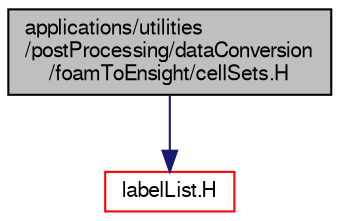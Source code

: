 digraph "applications/utilities/postProcessing/dataConversion/foamToEnsight/cellSets.H"
{
  bgcolor="transparent";
  edge [fontname="FreeSans",fontsize="10",labelfontname="FreeSans",labelfontsize="10"];
  node [fontname="FreeSans",fontsize="10",shape=record];
  Node0 [label="applications/utilities\l/postProcessing/dataConversion\l/foamToEnsight/cellSets.H",height=0.2,width=0.4,color="black", fillcolor="grey75", style="filled", fontcolor="black"];
  Node0 -> Node1 [color="midnightblue",fontsize="10",style="solid",fontname="FreeSans"];
  Node1 [label="labelList.H",height=0.2,width=0.4,color="red",URL="$a12380.html"];
}
